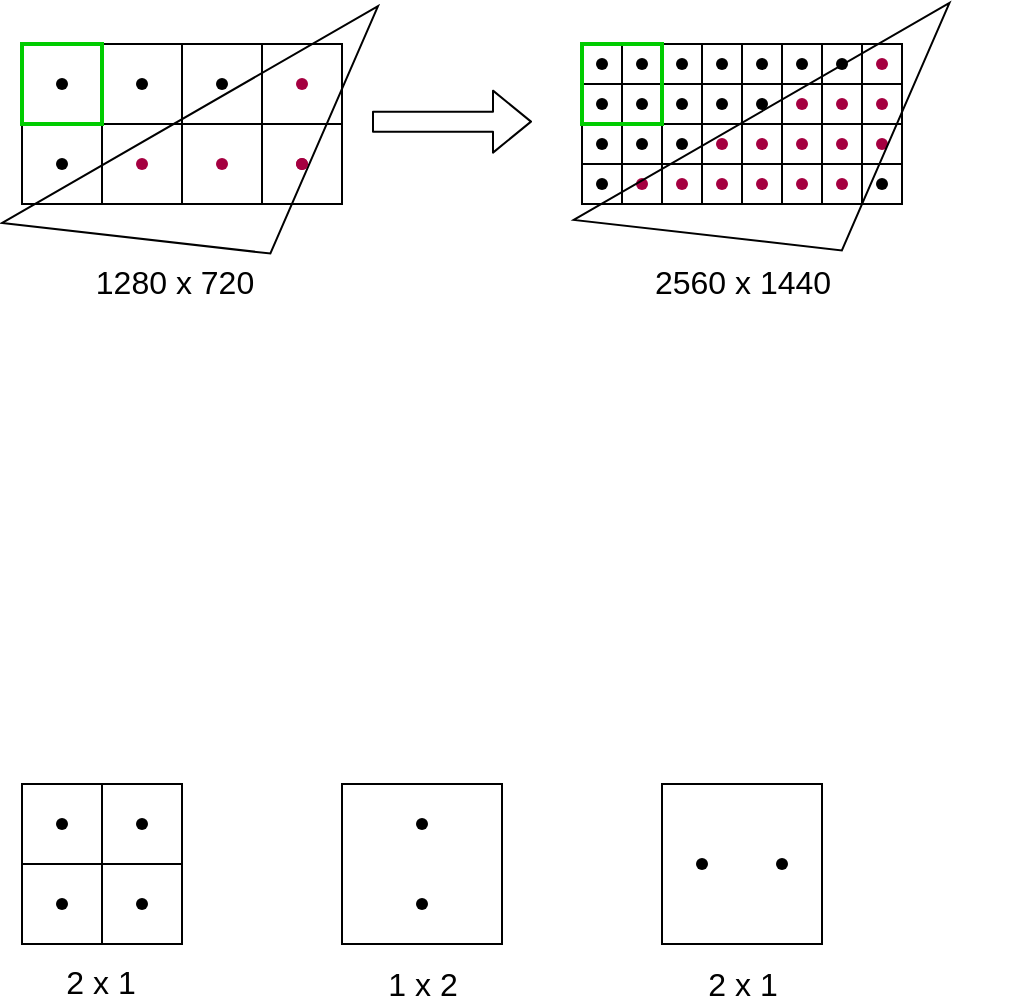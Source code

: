 <mxfile version="13.1.3" pages="4">
    <diagram id="RaTTPVC0k8meCuHwdyOm" name="SSAA">
        <mxGraphModel dx="1120" dy="792" grid="0" gridSize="10" guides="1" tooltips="1" connect="1" arrows="1" fold="1" page="1" pageScale="1" pageWidth="827" pageHeight="1169" background="none" math="0" shadow="0">
            <root>
                <mxCell id="0"/>
                <mxCell id="1" parent="0"/>
                <mxCell id="520" value="" style="rounded=0;whiteSpace=wrap;html=1;fontSize=16;fillColor=default;" parent="1" vertex="1">
                    <mxGeometry x="40" y="40" width="160" height="80" as="geometry"/>
                </mxCell>
                <mxCell id="487" value="" style="whiteSpace=wrap;html=1;aspect=fixed;fillColor=default;" parent="1" vertex="1">
                    <mxGeometry x="40" y="410" width="40" height="40" as="geometry"/>
                </mxCell>
                <mxCell id="488" value="" style="whiteSpace=wrap;html=1;aspect=fixed;fillColor=default;" parent="1" vertex="1">
                    <mxGeometry x="80" y="410" width="40" height="40" as="geometry"/>
                </mxCell>
                <mxCell id="489" value="" style="whiteSpace=wrap;html=1;aspect=fixed;fillColor=default;" parent="1" vertex="1">
                    <mxGeometry x="40" y="450" width="40" height="40" as="geometry"/>
                </mxCell>
                <mxCell id="490" value="" style="whiteSpace=wrap;html=1;aspect=fixed;fillColor=default;" parent="1" vertex="1">
                    <mxGeometry x="80" y="450" width="40" height="40" as="geometry"/>
                </mxCell>
                <mxCell id="493" value="" style="shape=waypoint;sketch=0;size=6;pointerEvents=1;points=[];fillColor=none;resizable=0;rotatable=0;perimeter=centerPerimeter;snapToPoint=1;fontSize=16;" parent="1" vertex="1">
                    <mxGeometry x="40" y="410" width="40" height="40" as="geometry"/>
                </mxCell>
                <mxCell id="494" value="" style="shape=waypoint;sketch=0;size=6;pointerEvents=1;points=[];fillColor=none;resizable=0;rotatable=0;perimeter=centerPerimeter;snapToPoint=1;fontSize=16;" parent="1" vertex="1">
                    <mxGeometry x="80" y="410" width="40" height="40" as="geometry"/>
                </mxCell>
                <mxCell id="495" value="" style="shape=waypoint;sketch=0;size=6;pointerEvents=1;points=[];fillColor=none;resizable=0;rotatable=0;perimeter=centerPerimeter;snapToPoint=1;fontSize=16;" parent="1" vertex="1">
                    <mxGeometry x="40" y="450" width="40" height="40" as="geometry"/>
                </mxCell>
                <mxCell id="496" value="" style="shape=waypoint;sketch=0;size=6;pointerEvents=1;points=[];fillColor=none;resizable=0;rotatable=0;perimeter=centerPerimeter;snapToPoint=1;fontSize=16;" parent="1" vertex="1">
                    <mxGeometry x="80" y="450" width="40" height="40" as="geometry"/>
                </mxCell>
                <mxCell id="503" value="" style="whiteSpace=wrap;html=1;aspect=fixed;fillColor=default;" parent="1" vertex="1">
                    <mxGeometry x="200" y="410" width="80" height="80" as="geometry"/>
                </mxCell>
                <mxCell id="504" value="" style="shape=waypoint;sketch=0;size=6;pointerEvents=1;points=[];fillColor=none;resizable=0;rotatable=0;perimeter=centerPerimeter;snapToPoint=1;fontSize=16;" parent="1" vertex="1">
                    <mxGeometry x="220" y="410" width="40" height="40" as="geometry"/>
                </mxCell>
                <mxCell id="505" value="" style="shape=waypoint;sketch=0;size=6;pointerEvents=1;points=[];fillColor=none;resizable=0;rotatable=0;perimeter=centerPerimeter;snapToPoint=1;fontSize=16;" parent="1" vertex="1">
                    <mxGeometry x="220" y="450" width="40" height="40" as="geometry"/>
                </mxCell>
                <mxCell id="510" value="" style="whiteSpace=wrap;html=1;aspect=fixed;fillColor=default;" parent="1" vertex="1">
                    <mxGeometry x="360" y="410" width="80" height="80" as="geometry"/>
                </mxCell>
                <mxCell id="511" value="" style="shape=waypoint;sketch=0;size=6;pointerEvents=1;points=[];fillColor=none;resizable=0;rotatable=0;perimeter=centerPerimeter;snapToPoint=1;fontSize=16;" parent="1" vertex="1">
                    <mxGeometry x="360" y="430" width="40" height="40" as="geometry"/>
                </mxCell>
                <mxCell id="512" value="" style="shape=waypoint;sketch=0;size=6;pointerEvents=1;points=[];fillColor=none;resizable=0;rotatable=0;perimeter=centerPerimeter;snapToPoint=1;fontSize=16;" parent="1" vertex="1">
                    <mxGeometry x="400" y="430" width="40" height="40" as="geometry"/>
                </mxCell>
                <mxCell id="514" value="1 x 2" style="text;html=1;resizable=0;autosize=1;align=center;verticalAlign=middle;points=[];fillColor=none;strokeColor=none;rounded=0;fontSize=16;" parent="1" vertex="1">
                    <mxGeometry x="215" y="500" width="50" height="20" as="geometry"/>
                </mxCell>
                <mxCell id="517" value="2 x 1" style="text;html=1;resizable=0;autosize=1;align=center;verticalAlign=middle;points=[];fillColor=none;strokeColor=none;rounded=0;fontSize=16;" parent="1" vertex="1">
                    <mxGeometry x="375" y="500" width="50" height="20" as="geometry"/>
                </mxCell>
                <mxCell id="518" value="2 x 1" style="text;html=1;resizable=0;autosize=1;align=center;verticalAlign=middle;points=[];fillColor=none;strokeColor=none;rounded=0;fontSize=16;" parent="1" vertex="1">
                    <mxGeometry x="54" y="499" width="50" height="20" as="geometry"/>
                </mxCell>
                <mxCell id="568" value="" style="whiteSpace=wrap;html=1;aspect=fixed;fontSize=16;fillColor=default;" parent="1" vertex="1">
                    <mxGeometry x="40" y="40" width="40" height="40" as="geometry"/>
                </mxCell>
                <mxCell id="569" value="" style="whiteSpace=wrap;html=1;aspect=fixed;fontSize=16;fillColor=default;" parent="1" vertex="1">
                    <mxGeometry x="40" y="80" width="40" height="40" as="geometry"/>
                </mxCell>
                <mxCell id="574" value="" style="whiteSpace=wrap;html=1;aspect=fixed;fontSize=16;fillColor=default;" parent="1" vertex="1">
                    <mxGeometry x="80" y="40" width="40" height="40" as="geometry"/>
                </mxCell>
                <mxCell id="575" value="" style="whiteSpace=wrap;html=1;aspect=fixed;fontSize=16;fillColor=default;" parent="1" vertex="1">
                    <mxGeometry x="80" y="80" width="40" height="40" as="geometry"/>
                </mxCell>
                <mxCell id="578" value="" style="whiteSpace=wrap;html=1;aspect=fixed;fontSize=16;fillColor=default;" parent="1" vertex="1">
                    <mxGeometry x="120" y="40" width="40" height="40" as="geometry"/>
                </mxCell>
                <mxCell id="579" value="" style="whiteSpace=wrap;html=1;aspect=fixed;fontSize=16;fillColor=default;" parent="1" vertex="1">
                    <mxGeometry x="120" y="80" width="40" height="40" as="geometry"/>
                </mxCell>
                <mxCell id="582" value="" style="whiteSpace=wrap;html=1;aspect=fixed;fontSize=16;fillColor=default;" parent="1" vertex="1">
                    <mxGeometry x="160" y="40" width="40" height="40" as="geometry"/>
                </mxCell>
                <mxCell id="583" value="" style="whiteSpace=wrap;html=1;aspect=fixed;fontSize=16;fillColor=default;" parent="1" vertex="1">
                    <mxGeometry x="160" y="80" width="40" height="40" as="geometry"/>
                </mxCell>
                <mxCell id="586" value="" style="whiteSpace=wrap;html=1;aspect=fixed;fontSize=16;fillColor=default;" parent="1" vertex="1">
                    <mxGeometry x="120" y="40" width="40" height="40" as="geometry"/>
                </mxCell>
                <mxCell id="587" value="" style="whiteSpace=wrap;html=1;aspect=fixed;fontSize=16;fillColor=default;" parent="1" vertex="1">
                    <mxGeometry x="120" y="80" width="40" height="40" as="geometry"/>
                </mxCell>
                <mxCell id="590" value="" style="whiteSpace=wrap;html=1;aspect=fixed;fontSize=16;fillColor=default;" parent="1" vertex="1">
                    <mxGeometry x="160" y="40" width="40" height="40" as="geometry"/>
                </mxCell>
                <mxCell id="591" value="" style="whiteSpace=wrap;html=1;aspect=fixed;fontSize=16;fillColor=default;" parent="1" vertex="1">
                    <mxGeometry x="160" y="80" width="40" height="40" as="geometry"/>
                </mxCell>
                <mxCell id="594" value="" style="whiteSpace=wrap;html=1;aspect=fixed;fontSize=16;fillColor=default;" parent="1" vertex="1">
                    <mxGeometry x="120" y="40" width="40" height="40" as="geometry"/>
                </mxCell>
                <mxCell id="595" value="" style="whiteSpace=wrap;html=1;aspect=fixed;fontSize=16;fillColor=default;" parent="1" vertex="1">
                    <mxGeometry x="120" y="80" width="40" height="40" as="geometry"/>
                </mxCell>
                <mxCell id="598" value="" style="whiteSpace=wrap;html=1;aspect=fixed;fontSize=16;fillColor=default;" parent="1" vertex="1">
                    <mxGeometry x="160" y="40" width="40" height="40" as="geometry"/>
                </mxCell>
                <mxCell id="599" value="" style="whiteSpace=wrap;html=1;aspect=fixed;fontSize=16;fillColor=default;" parent="1" vertex="1">
                    <mxGeometry x="160" y="80" width="40" height="40" as="geometry"/>
                </mxCell>
                <mxCell id="602" value="" style="whiteSpace=wrap;html=1;aspect=fixed;fontSize=16;fillColor=default;" parent="1" vertex="1">
                    <mxGeometry x="80" y="40" width="40" height="40" as="geometry"/>
                </mxCell>
                <mxCell id="603" value="" style="whiteSpace=wrap;html=1;aspect=fixed;fontSize=16;fillColor=default;" parent="1" vertex="1">
                    <mxGeometry x="80" y="80" width="40" height="40" as="geometry"/>
                </mxCell>
                <mxCell id="608" value="" style="whiteSpace=wrap;html=1;aspect=fixed;fontSize=16;fillColor=default;" parent="1" vertex="1">
                    <mxGeometry x="40" y="80" width="40" height="40" as="geometry"/>
                </mxCell>
                <mxCell id="637" value="" style="rounded=0;whiteSpace=wrap;html=1;fontSize=16;fillColor=default;" parent="1" vertex="1">
                    <mxGeometry x="320" y="40" width="160" height="80" as="geometry"/>
                </mxCell>
                <mxCell id="638" value="" style="whiteSpace=wrap;html=1;aspect=fixed;fontSize=16;fillColor=default;" parent="1" vertex="1">
                    <mxGeometry x="320" y="40" width="40" height="40" as="geometry"/>
                </mxCell>
                <mxCell id="639" value="" style="whiteSpace=wrap;html=1;aspect=fixed;fontSize=16;fillColor=default;" parent="1" vertex="1">
                    <mxGeometry x="320" y="80" width="40" height="40" as="geometry"/>
                </mxCell>
                <mxCell id="640" value="" style="whiteSpace=wrap;html=1;aspect=fixed;fontSize=16;fillColor=default;" parent="1" vertex="1">
                    <mxGeometry x="360" y="40" width="40" height="40" as="geometry"/>
                </mxCell>
                <mxCell id="641" value="" style="whiteSpace=wrap;html=1;aspect=fixed;fontSize=16;fillColor=default;" parent="1" vertex="1">
                    <mxGeometry x="360" y="80" width="40" height="40" as="geometry"/>
                </mxCell>
                <mxCell id="642" value="" style="whiteSpace=wrap;html=1;aspect=fixed;fontSize=16;fillColor=default;" parent="1" vertex="1">
                    <mxGeometry x="400" y="40" width="40" height="40" as="geometry"/>
                </mxCell>
                <mxCell id="643" value="" style="whiteSpace=wrap;html=1;aspect=fixed;fontSize=16;fillColor=default;" parent="1" vertex="1">
                    <mxGeometry x="400" y="80" width="40" height="40" as="geometry"/>
                </mxCell>
                <mxCell id="644" value="" style="whiteSpace=wrap;html=1;aspect=fixed;fontSize=16;fillColor=default;" parent="1" vertex="1">
                    <mxGeometry x="440" y="40" width="40" height="40" as="geometry"/>
                </mxCell>
                <mxCell id="645" value="" style="whiteSpace=wrap;html=1;aspect=fixed;fontSize=16;fillColor=default;" parent="1" vertex="1">
                    <mxGeometry x="440" y="80" width="40" height="40" as="geometry"/>
                </mxCell>
                <mxCell id="646" value="" style="whiteSpace=wrap;html=1;aspect=fixed;fontSize=16;fillColor=default;" parent="1" vertex="1">
                    <mxGeometry x="400" y="40" width="40" height="40" as="geometry"/>
                </mxCell>
                <mxCell id="647" value="" style="whiteSpace=wrap;html=1;aspect=fixed;fontSize=16;fillColor=default;" parent="1" vertex="1">
                    <mxGeometry x="400" y="80" width="40" height="40" as="geometry"/>
                </mxCell>
                <mxCell id="648" value="" style="whiteSpace=wrap;html=1;aspect=fixed;fontSize=16;fillColor=default;" parent="1" vertex="1">
                    <mxGeometry x="440" y="40" width="40" height="40" as="geometry"/>
                </mxCell>
                <mxCell id="649" value="" style="whiteSpace=wrap;html=1;aspect=fixed;fontSize=16;fillColor=default;" parent="1" vertex="1">
                    <mxGeometry x="440" y="80" width="40" height="40" as="geometry"/>
                </mxCell>
                <mxCell id="650" value="" style="whiteSpace=wrap;html=1;aspect=fixed;fontSize=16;fillColor=default;" parent="1" vertex="1">
                    <mxGeometry x="400" y="40" width="40" height="40" as="geometry"/>
                </mxCell>
                <mxCell id="651" value="" style="whiteSpace=wrap;html=1;aspect=fixed;fontSize=16;fillColor=default;" parent="1" vertex="1">
                    <mxGeometry x="400" y="80" width="40" height="40" as="geometry"/>
                </mxCell>
                <mxCell id="652" value="" style="whiteSpace=wrap;html=1;aspect=fixed;fontSize=16;fillColor=default;" parent="1" vertex="1">
                    <mxGeometry x="440" y="40" width="40" height="40" as="geometry"/>
                </mxCell>
                <mxCell id="653" value="" style="whiteSpace=wrap;html=1;aspect=fixed;fontSize=16;fillColor=default;" parent="1" vertex="1">
                    <mxGeometry x="440" y="80" width="40" height="40" as="geometry"/>
                </mxCell>
                <mxCell id="654" value="" style="whiteSpace=wrap;html=1;aspect=fixed;fontSize=16;fillColor=default;" parent="1" vertex="1">
                    <mxGeometry x="360" y="40" width="40" height="40" as="geometry"/>
                </mxCell>
                <mxCell id="655" value="" style="whiteSpace=wrap;html=1;aspect=fixed;fontSize=16;fillColor=default;" parent="1" vertex="1">
                    <mxGeometry x="360" y="80" width="40" height="40" as="geometry"/>
                </mxCell>
                <mxCell id="656" value="" style="whiteSpace=wrap;html=1;aspect=fixed;fontSize=16;fillColor=default;" parent="1" vertex="1">
                    <mxGeometry x="320" y="80" width="40" height="40" as="geometry"/>
                </mxCell>
                <mxCell id="657" value="" style="shape=waypoint;sketch=0;size=6;pointerEvents=1;points=[];fillColor=none;resizable=0;rotatable=0;perimeter=centerPerimeter;snapToPoint=1;fontSize=16;" parent="1" vertex="1">
                    <mxGeometry x="40" y="40" width="40" height="40" as="geometry"/>
                </mxCell>
                <mxCell id="666" value="" style="whiteSpace=wrap;html=1;aspect=fixed;fontSize=16;fillColor=default;" parent="1" vertex="1">
                    <mxGeometry x="320" y="40" width="20" height="20" as="geometry"/>
                </mxCell>
                <mxCell id="668" value="" style="whiteSpace=wrap;html=1;aspect=fixed;fontSize=16;fillColor=default;" parent="1" vertex="1">
                    <mxGeometry x="340" y="40" width="20" height="20" as="geometry"/>
                </mxCell>
                <mxCell id="669" value="" style="whiteSpace=wrap;html=1;aspect=fixed;fontSize=16;fillColor=default;" parent="1" vertex="1">
                    <mxGeometry x="340" y="60" width="20" height="20" as="geometry"/>
                </mxCell>
                <mxCell id="670" value="" style="shape=waypoint;sketch=0;size=6;pointerEvents=1;points=[];fillColor=none;resizable=0;rotatable=0;perimeter=centerPerimeter;snapToPoint=1;fontSize=16;" parent="1" vertex="1">
                    <mxGeometry x="310" y="30" width="40" height="40" as="geometry"/>
                </mxCell>
                <mxCell id="671" value="" style="shape=waypoint;sketch=0;size=6;pointerEvents=1;points=[];fillColor=none;resizable=0;rotatable=0;perimeter=centerPerimeter;snapToPoint=1;fontSize=16;" parent="1" vertex="1">
                    <mxGeometry x="330" y="30" width="40" height="40" as="geometry"/>
                </mxCell>
                <mxCell id="672" value="" style="shape=waypoint;sketch=0;size=6;pointerEvents=1;points=[];fillColor=none;resizable=0;rotatable=0;perimeter=centerPerimeter;snapToPoint=1;fontSize=16;" parent="1" vertex="1">
                    <mxGeometry x="310" y="50" width="40" height="40" as="geometry"/>
                </mxCell>
                <mxCell id="673" value="" style="shape=waypoint;sketch=0;size=6;pointerEvents=1;points=[];fillColor=none;resizable=0;rotatable=0;perimeter=centerPerimeter;snapToPoint=1;fontSize=16;" parent="1" vertex="1">
                    <mxGeometry x="330" y="50" width="40" height="40" as="geometry"/>
                </mxCell>
                <mxCell id="674" value="" style="shape=flexArrow;endArrow=classic;html=1;fontSize=16;" parent="1" edge="1">
                    <mxGeometry width="50" height="50" relative="1" as="geometry">
                        <mxPoint x="215" y="78.82" as="sourcePoint"/>
                        <mxPoint x="295" y="78.82" as="targetPoint"/>
                    </mxGeometry>
                </mxCell>
                <mxCell id="675" value="1280 x 720" style="text;html=1;resizable=0;autosize=1;align=center;verticalAlign=middle;points=[];fillColor=none;strokeColor=none;rounded=0;fontSize=16;" parent="1" vertex="1">
                    <mxGeometry x="71" y="147" width="89" height="23" as="geometry"/>
                </mxCell>
                <mxCell id="676" value="2560 x 1440" style="text;html=1;resizable=0;autosize=1;align=center;verticalAlign=middle;points=[];fillColor=none;strokeColor=none;rounded=0;fontSize=16;" parent="1" vertex="1">
                    <mxGeometry x="351" y="147" width="98" height="23" as="geometry"/>
                </mxCell>
                <mxCell id="677" value="" style="whiteSpace=wrap;html=1;aspect=fixed;fontSize=16;fillColor=default;" parent="1" vertex="1">
                    <mxGeometry x="360" y="40" width="20" height="20" as="geometry"/>
                </mxCell>
                <mxCell id="678" value="" style="whiteSpace=wrap;html=1;aspect=fixed;fontSize=16;fillColor=default;" parent="1" vertex="1">
                    <mxGeometry x="380" y="60" width="20" height="20" as="geometry"/>
                </mxCell>
                <mxCell id="679" value="" style="whiteSpace=wrap;html=1;aspect=fixed;fontSize=16;fillColor=default;" parent="1" vertex="1">
                    <mxGeometry x="400" y="40" width="20" height="20" as="geometry"/>
                </mxCell>
                <mxCell id="680" value="" style="whiteSpace=wrap;html=1;aspect=fixed;fontSize=16;fillColor=default;" parent="1" vertex="1">
                    <mxGeometry x="420" y="60" width="20" height="20" as="geometry"/>
                </mxCell>
                <mxCell id="681" value="" style="whiteSpace=wrap;html=1;aspect=fixed;fontSize=16;fillColor=default;" parent="1" vertex="1">
                    <mxGeometry x="440" y="40" width="20" height="20" as="geometry"/>
                </mxCell>
                <mxCell id="682" value="" style="whiteSpace=wrap;html=1;aspect=fixed;fontSize=16;fillColor=default;" parent="1" vertex="1">
                    <mxGeometry x="460" y="60" width="20" height="20" as="geometry"/>
                </mxCell>
                <mxCell id="683" value="" style="whiteSpace=wrap;html=1;aspect=fixed;fontSize=16;fillColor=default;" parent="1" vertex="1">
                    <mxGeometry x="320" y="80" width="20" height="20" as="geometry"/>
                </mxCell>
                <mxCell id="684" value="" style="whiteSpace=wrap;html=1;aspect=fixed;fontSize=16;fillColor=default;" parent="1" vertex="1">
                    <mxGeometry x="340" y="100" width="20" height="20" as="geometry"/>
                </mxCell>
                <mxCell id="685" value="" style="whiteSpace=wrap;html=1;aspect=fixed;fontSize=16;fillColor=default;" parent="1" vertex="1">
                    <mxGeometry x="360" y="80" width="20" height="20" as="geometry"/>
                </mxCell>
                <mxCell id="686" value="" style="whiteSpace=wrap;html=1;aspect=fixed;fontSize=16;fillColor=default;" parent="1" vertex="1">
                    <mxGeometry x="380" y="100" width="20" height="20" as="geometry"/>
                </mxCell>
                <mxCell id="687" value="" style="whiteSpace=wrap;html=1;aspect=fixed;fontSize=16;fillColor=default;" parent="1" vertex="1">
                    <mxGeometry x="400" y="80" width="20" height="20" as="geometry"/>
                </mxCell>
                <mxCell id="688" value="" style="whiteSpace=wrap;html=1;aspect=fixed;fontSize=16;fillColor=default;" parent="1" vertex="1">
                    <mxGeometry x="420" y="100" width="20" height="20" as="geometry"/>
                </mxCell>
                <mxCell id="689" value="" style="whiteSpace=wrap;html=1;aspect=fixed;fontSize=16;fillColor=default;" parent="1" vertex="1">
                    <mxGeometry x="440" y="80" width="20" height="20" as="geometry"/>
                </mxCell>
                <mxCell id="690" value="" style="whiteSpace=wrap;html=1;aspect=fixed;fontSize=16;fillColor=default;" parent="1" vertex="1">
                    <mxGeometry x="460" y="100" width="20" height="20" as="geometry"/>
                </mxCell>
                <mxCell id="691" value="" style="shape=waypoint;sketch=0;size=6;pointerEvents=1;points=[];fillColor=none;resizable=0;rotatable=0;perimeter=centerPerimeter;snapToPoint=1;fontSize=16;" parent="1" vertex="1">
                    <mxGeometry x="80" y="40" width="40" height="40" as="geometry"/>
                </mxCell>
                <mxCell id="692" value="" style="shape=waypoint;sketch=0;size=6;pointerEvents=1;points=[];fillColor=none;resizable=0;rotatable=0;perimeter=centerPerimeter;snapToPoint=1;fontSize=16;" parent="1" vertex="1">
                    <mxGeometry x="120" y="40" width="40" height="40" as="geometry"/>
                </mxCell>
                <mxCell id="693" value="" style="shape=waypoint;sketch=0;size=6;pointerEvents=1;points=[];fillColor=#d80073;resizable=0;rotatable=0;perimeter=centerPerimeter;snapToPoint=1;fontSize=16;fontColor=#ffffff;strokeColor=#A50040;" parent="1" vertex="1">
                    <mxGeometry x="160" y="40" width="40" height="40" as="geometry"/>
                </mxCell>
                <mxCell id="694" value="" style="shape=waypoint;sketch=0;size=6;pointerEvents=1;points=[];fillColor=#d80073;resizable=0;rotatable=0;perimeter=centerPerimeter;snapToPoint=1;fontSize=16;fontColor=#ffffff;strokeColor=#A50040;" parent="1" vertex="1">
                    <mxGeometry x="80" y="80" width="40" height="40" as="geometry"/>
                </mxCell>
                <mxCell id="695" value="" style="shape=waypoint;sketch=0;size=6;pointerEvents=1;points=[];fillColor=none;resizable=0;rotatable=0;perimeter=centerPerimeter;snapToPoint=1;fontSize=16;" parent="1" vertex="1">
                    <mxGeometry x="40" y="80" width="40" height="40" as="geometry"/>
                </mxCell>
                <mxCell id="696" value="" style="shape=waypoint;sketch=0;size=6;pointerEvents=1;points=[];fillColor=#d80073;resizable=0;rotatable=0;perimeter=centerPerimeter;snapToPoint=1;fontSize=16;fontColor=#ffffff;strokeColor=#A50040;" parent="1" vertex="1">
                    <mxGeometry x="120" y="80" width="40" height="40" as="geometry"/>
                </mxCell>
                <mxCell id="697" value="" style="shape=waypoint;sketch=0;size=6;pointerEvents=1;points=[];fillColor=#d80073;resizable=0;rotatable=0;perimeter=centerPerimeter;snapToPoint=1;fontSize=16;fontColor=#ffffff;strokeColor=#A50040;" parent="1" vertex="1">
                    <mxGeometry x="160" y="80" width="40" height="40" as="geometry"/>
                </mxCell>
                <mxCell id="699" value="" style="triangle;whiteSpace=wrap;html=1;fontSize=16;fillColor=none;rotation=60;" parent="1" vertex="1">
                    <mxGeometry x="104" y="1.54" width="80.26" height="216.93" as="geometry"/>
                </mxCell>
                <mxCell id="700" value="" style="shape=waypoint;sketch=0;size=6;pointerEvents=1;points=[];fillColor=none;resizable=0;rotatable=0;perimeter=centerPerimeter;snapToPoint=1;fontSize=16;" parent="1" vertex="1">
                    <mxGeometry x="350" y="30" width="40" height="40" as="geometry"/>
                </mxCell>
                <mxCell id="701" value="" style="shape=waypoint;sketch=0;size=6;pointerEvents=1;points=[];fillColor=none;resizable=0;rotatable=0;perimeter=centerPerimeter;snapToPoint=1;fontSize=16;" parent="1" vertex="1">
                    <mxGeometry x="370" y="30" width="40" height="40" as="geometry"/>
                </mxCell>
                <mxCell id="702" value="" style="shape=waypoint;sketch=0;size=6;pointerEvents=1;points=[];fillColor=none;resizable=0;rotatable=0;perimeter=centerPerimeter;snapToPoint=1;fontSize=16;" parent="1" vertex="1">
                    <mxGeometry x="350" y="50" width="40" height="40" as="geometry"/>
                </mxCell>
                <mxCell id="703" value="" style="shape=waypoint;sketch=0;size=6;pointerEvents=1;points=[];fillColor=none;resizable=0;rotatable=0;perimeter=centerPerimeter;snapToPoint=1;fontSize=16;" parent="1" vertex="1">
                    <mxGeometry x="370" y="50" width="40" height="40" as="geometry"/>
                </mxCell>
                <mxCell id="704" value="" style="shape=waypoint;sketch=0;size=6;pointerEvents=1;points=[];fillColor=none;resizable=0;rotatable=0;perimeter=centerPerimeter;snapToPoint=1;fontSize=16;" parent="1" vertex="1">
                    <mxGeometry x="390" y="30" width="40" height="40" as="geometry"/>
                </mxCell>
                <mxCell id="705" value="" style="shape=waypoint;sketch=0;size=6;pointerEvents=1;points=[];fillColor=none;resizable=0;rotatable=0;perimeter=centerPerimeter;snapToPoint=1;fontSize=16;" parent="1" vertex="1">
                    <mxGeometry x="410" y="30" width="40" height="40" as="geometry"/>
                </mxCell>
                <mxCell id="706" value="" style="shape=waypoint;sketch=0;size=6;pointerEvents=1;points=[];fillColor=none;resizable=0;rotatable=0;perimeter=centerPerimeter;snapToPoint=1;fontSize=16;" parent="1" vertex="1">
                    <mxGeometry x="390" y="50" width="40" height="40" as="geometry"/>
                </mxCell>
                <mxCell id="707" value="" style="shape=waypoint;sketch=0;size=6;pointerEvents=1;points=[];fillColor=#d80073;resizable=0;rotatable=0;perimeter=centerPerimeter;snapToPoint=1;fontSize=16;fontColor=#ffffff;strokeColor=#A50040;" parent="1" vertex="1">
                    <mxGeometry x="410" y="50" width="40" height="40" as="geometry"/>
                </mxCell>
                <mxCell id="708" value="" style="shape=waypoint;sketch=0;size=6;pointerEvents=1;points=[];fillColor=none;resizable=0;rotatable=0;perimeter=centerPerimeter;snapToPoint=1;fontSize=16;" parent="1" vertex="1">
                    <mxGeometry x="430" y="30" width="40" height="40" as="geometry"/>
                </mxCell>
                <mxCell id="709" value="" style="shape=waypoint;sketch=0;size=6;pointerEvents=1;points=[];fillColor=#d80073;resizable=0;rotatable=0;perimeter=centerPerimeter;snapToPoint=1;fontSize=16;fontColor=#ffffff;strokeColor=#A50040;" parent="1" vertex="1">
                    <mxGeometry x="450" y="30" width="40" height="40" as="geometry"/>
                </mxCell>
                <mxCell id="710" value="" style="shape=waypoint;sketch=0;size=6;pointerEvents=1;points=[];fillColor=#d80073;resizable=0;rotatable=0;perimeter=centerPerimeter;snapToPoint=1;fontSize=16;fontColor=#ffffff;strokeColor=#A50040;" parent="1" vertex="1">
                    <mxGeometry x="430" y="50" width="40" height="40" as="geometry"/>
                </mxCell>
                <mxCell id="711" value="" style="shape=waypoint;sketch=0;size=6;pointerEvents=1;points=[];fillColor=#d80073;resizable=0;rotatable=0;perimeter=centerPerimeter;snapToPoint=1;fontSize=16;fontColor=#ffffff;strokeColor=#A50040;" parent="1" vertex="1">
                    <mxGeometry x="450" y="50" width="40" height="40" as="geometry"/>
                </mxCell>
                <mxCell id="712" value="" style="shape=waypoint;sketch=0;size=6;pointerEvents=1;points=[];fillColor=none;resizable=0;rotatable=0;perimeter=centerPerimeter;snapToPoint=1;fontSize=16;" parent="1" vertex="1">
                    <mxGeometry x="310" y="70" width="40" height="40" as="geometry"/>
                </mxCell>
                <mxCell id="713" value="" style="shape=waypoint;sketch=0;size=6;pointerEvents=1;points=[];fillColor=none;resizable=0;rotatable=0;perimeter=centerPerimeter;snapToPoint=1;fontSize=16;" parent="1" vertex="1">
                    <mxGeometry x="330" y="70" width="40" height="40" as="geometry"/>
                </mxCell>
                <mxCell id="714" value="" style="shape=waypoint;sketch=0;size=6;pointerEvents=1;points=[];fillColor=none;resizable=0;rotatable=0;perimeter=centerPerimeter;snapToPoint=1;fontSize=16;" parent="1" vertex="1">
                    <mxGeometry x="310" y="90" width="40" height="40" as="geometry"/>
                </mxCell>
                <mxCell id="715" value="" style="shape=waypoint;sketch=0;size=6;pointerEvents=1;points=[];fillColor=#d80073;resizable=0;rotatable=0;perimeter=centerPerimeter;snapToPoint=1;fontSize=16;fontColor=#ffffff;strokeColor=#A50040;" parent="1" vertex="1">
                    <mxGeometry x="330" y="90" width="40" height="40" as="geometry"/>
                </mxCell>
                <mxCell id="716" value="" style="shape=waypoint;sketch=0;size=6;pointerEvents=1;points=[];fillColor=none;resizable=0;rotatable=0;perimeter=centerPerimeter;snapToPoint=1;fontSize=16;" parent="1" vertex="1">
                    <mxGeometry x="350" y="70" width="40" height="40" as="geometry"/>
                </mxCell>
                <mxCell id="717" value="" style="shape=waypoint;sketch=0;size=6;pointerEvents=1;points=[];fillColor=#d80073;resizable=0;rotatable=0;perimeter=centerPerimeter;snapToPoint=1;fontSize=16;fontColor=#ffffff;strokeColor=#A50040;" parent="1" vertex="1">
                    <mxGeometry x="370" y="70" width="40" height="40" as="geometry"/>
                </mxCell>
                <mxCell id="718" value="" style="shape=waypoint;sketch=0;size=6;pointerEvents=1;points=[];fillColor=#d80073;resizable=0;rotatable=0;perimeter=centerPerimeter;snapToPoint=1;fontSize=16;fontColor=#ffffff;strokeColor=#A50040;" parent="1" vertex="1">
                    <mxGeometry x="350" y="90" width="40" height="40" as="geometry"/>
                </mxCell>
                <mxCell id="719" value="" style="shape=waypoint;sketch=0;size=6;pointerEvents=1;points=[];fillColor=#d80073;resizable=0;rotatable=0;perimeter=centerPerimeter;snapToPoint=1;fontSize=16;fontColor=#ffffff;strokeColor=#A50040;" parent="1" vertex="1">
                    <mxGeometry x="370" y="90" width="40" height="40" as="geometry"/>
                </mxCell>
                <mxCell id="720" value="" style="shape=waypoint;sketch=0;size=6;pointerEvents=1;points=[];fillColor=#d80073;resizable=0;rotatable=0;perimeter=centerPerimeter;snapToPoint=1;fontSize=16;fontColor=#ffffff;strokeColor=#A50040;" parent="1" vertex="1">
                    <mxGeometry x="390" y="70" width="40" height="40" as="geometry"/>
                </mxCell>
                <mxCell id="721" value="" style="shape=waypoint;sketch=0;size=6;pointerEvents=1;points=[];fillColor=#d80073;resizable=0;rotatable=0;perimeter=centerPerimeter;snapToPoint=1;fontSize=16;fontColor=#ffffff;strokeColor=#A50040;" parent="1" vertex="1">
                    <mxGeometry x="410" y="70" width="40" height="40" as="geometry"/>
                </mxCell>
                <mxCell id="722" value="" style="shape=waypoint;sketch=0;size=6;pointerEvents=1;points=[];fillColor=#d80073;resizable=0;rotatable=0;perimeter=centerPerimeter;snapToPoint=1;fontSize=16;fontColor=#ffffff;strokeColor=#A50040;" parent="1" vertex="1">
                    <mxGeometry x="390" y="90" width="40" height="40" as="geometry"/>
                </mxCell>
                <mxCell id="723" value="" style="shape=waypoint;sketch=0;size=6;pointerEvents=1;points=[];fillColor=#d80073;resizable=0;rotatable=0;perimeter=centerPerimeter;snapToPoint=1;fontSize=16;fontColor=#ffffff;strokeColor=#A50040;" parent="1" vertex="1">
                    <mxGeometry x="410" y="90" width="40" height="40" as="geometry"/>
                </mxCell>
                <mxCell id="724" value="" style="shape=waypoint;sketch=0;size=6;pointerEvents=1;points=[];fillColor=#d80073;resizable=0;rotatable=0;perimeter=centerPerimeter;snapToPoint=1;fontSize=16;fontColor=#ffffff;strokeColor=#A50040;" parent="1" vertex="1">
                    <mxGeometry x="430" y="70" width="40" height="40" as="geometry"/>
                </mxCell>
                <mxCell id="725" value="" style="shape=waypoint;sketch=0;size=6;pointerEvents=1;points=[];fillColor=#d80073;resizable=0;rotatable=0;perimeter=centerPerimeter;snapToPoint=1;fontSize=16;fontColor=#ffffff;strokeColor=#A50040;" parent="1" vertex="1">
                    <mxGeometry x="450" y="70" width="40" height="40" as="geometry"/>
                </mxCell>
                <mxCell id="726" value="" style="shape=waypoint;sketch=0;size=6;pointerEvents=1;points=[];fillColor=#d80073;resizable=0;rotatable=0;perimeter=centerPerimeter;snapToPoint=1;fontSize=16;fontColor=#ffffff;strokeColor=#A50040;" parent="1" vertex="1">
                    <mxGeometry x="430" y="90" width="40" height="40" as="geometry"/>
                </mxCell>
                <mxCell id="727" value="" style="shape=waypoint;sketch=0;size=6;pointerEvents=1;points=[];fillColor=none;resizable=0;rotatable=0;perimeter=centerPerimeter;snapToPoint=1;fontSize=16;" parent="1" vertex="1">
                    <mxGeometry x="450" y="90" width="40" height="40" as="geometry"/>
                </mxCell>
                <mxCell id="728" value="" style="triangle;whiteSpace=wrap;html=1;fontSize=16;fillColor=none;rotation=60;" parent="1" vertex="1">
                    <mxGeometry x="389.74" y="-7.994e-15" width="80.26" height="216.93" as="geometry"/>
                </mxCell>
                <mxCell id="730" value="" style="shape=waypoint;sketch=0;size=6;pointerEvents=1;points=[];fillColor=#d80073;resizable=0;rotatable=0;perimeter=centerPerimeter;snapToPoint=1;fontSize=16;fontColor=#ffffff;strokeColor=#A50040;" parent="1" vertex="1">
                    <mxGeometry x="160" y="80" width="40" height="40" as="geometry"/>
                </mxCell>
                <mxCell id="731" value="" style="whiteSpace=wrap;html=1;aspect=fixed;fontSize=16;fillColor=none;fontColor=#ffffff;strokeColor=#00CC00;strokeWidth=2;" parent="1" vertex="1">
                    <mxGeometry x="40" y="40" width="40" height="40" as="geometry"/>
                </mxCell>
                <mxCell id="732" value="" style="whiteSpace=wrap;html=1;aspect=fixed;fontSize=16;fillColor=none;fontColor=#ffffff;strokeColor=#00CC00;strokeWidth=2;" parent="1" vertex="1">
                    <mxGeometry x="320" y="40" width="40" height="40" as="geometry"/>
                </mxCell>
            </root>
        </mxGraphModel>
    </diagram>
    <diagram id="yhqX28wcXQGSw4GNWNs5" name="MSAA">
        <mxGraphModel dx="1120" dy="792" grid="0" gridSize="10" guides="1" tooltips="1" connect="1" arrows="1" fold="1" page="1" pageScale="1" pageWidth="827" pageHeight="1169" math="0" shadow="0">
            <root>
                <mxCell id="9gsWbhP3-kX-3Itwo3pG-0"/>
                <mxCell id="9gsWbhP3-kX-3Itwo3pG-1" parent="9gsWbhP3-kX-3Itwo3pG-0"/>
                <mxCell id="MSarWwjT1xLRu8qvz5pR-4" value="" style="triangle;whiteSpace=wrap;html=1;fontSize=8;strokeColor=#006EAF;strokeWidth=1;fillColor=#1ba1e2;rotation=15;fontColor=#ffffff;" parent="9gsWbhP3-kX-3Itwo3pG-1" vertex="1">
                    <mxGeometry x="65" y="30.78" width="230" height="390" as="geometry"/>
                </mxCell>
                <mxCell id="tsxCnR62B3sm-_7H22cu-24" value="" style="whiteSpace=wrap;html=1;aspect=fixed;fontSize=8;strokeColor=#FFFFFF;strokeWidth=1;fillColor=none;fontColor=#ffffff;" parent="9gsWbhP3-kX-3Itwo3pG-1" vertex="1">
                    <mxGeometry x="80" y="40" width="240" height="240" as="geometry"/>
                </mxCell>
                <mxCell id="MSarWwjT1xLRu8qvz5pR-0" value="" style="shape=waypoint;sketch=0;size=6;pointerEvents=1;points=[];fillColor=none;resizable=0;rotatable=0;perimeter=centerPerimeter;snapToPoint=1;fontSize=16;" parent="9gsWbhP3-kX-3Itwo3pG-1" vertex="1">
                    <mxGeometry x="160" y="40" width="40" height="40" as="geometry"/>
                </mxCell>
                <mxCell id="MSarWwjT1xLRu8qvz5pR-1" value="" style="shape=waypoint;sketch=0;size=6;pointerEvents=1;points=[];fillColor=#e51400;resizable=0;rotatable=0;perimeter=centerPerimeter;snapToPoint=1;fontSize=16;fontColor=#ffffff;strokeColor=#B20000;" parent="9gsWbhP3-kX-3Itwo3pG-1" vertex="1">
                    <mxGeometry x="80" y="160" width="40" height="40" as="geometry"/>
                </mxCell>
                <mxCell id="MSarWwjT1xLRu8qvz5pR-2" value="" style="shape=waypoint;sketch=0;size=6;pointerEvents=1;points=[];fillColor=#e51400;resizable=0;rotatable=0;perimeter=centerPerimeter;snapToPoint=1;fontSize=16;fontColor=#ffffff;strokeColor=#B20000;" parent="9gsWbhP3-kX-3Itwo3pG-1" vertex="1">
                    <mxGeometry x="200" y="240" width="40" height="40" as="geometry"/>
                </mxCell>
                <mxCell id="MSarWwjT1xLRu8qvz5pR-3" value="" style="shape=waypoint;sketch=0;size=6;pointerEvents=1;points=[];fillColor=none;resizable=0;rotatable=0;perimeter=centerPerimeter;snapToPoint=1;fontSize=16;" parent="9gsWbhP3-kX-3Itwo3pG-1" vertex="1">
                    <mxGeometry x="280" y="120" width="40" height="40" as="geometry"/>
                </mxCell>
                <mxCell id="MSarWwjT1xLRu8qvz5pR-5" value="" style="shape=waypoint;sketch=0;size=6;pointerEvents=1;points=[];fillColor=#fa6800;resizable=0;rotatable=0;perimeter=centerPerimeter;snapToPoint=1;fontSize=16;strokeWidth=5;fontColor=#000000;strokeColor=#C73500;" parent="9gsWbhP3-kX-3Itwo3pG-1" vertex="1">
                    <mxGeometry x="180" y="140" width="40" height="40" as="geometry"/>
                </mxCell>
                <mxCell id="MSarWwjT1xLRu8qvz5pR-6" value="0" style="text;html=1;resizable=0;autosize=1;align=center;verticalAlign=middle;points=[];fillColor=none;strokeColor=none;rounded=0;fontSize=20;" parent="9gsWbhP3-kX-3Itwo3pG-1" vertex="1">
                    <mxGeometry x="185" y="45" width="30" height="30" as="geometry"/>
                </mxCell>
                <mxCell id="MSarWwjT1xLRu8qvz5pR-7" value="1" style="text;html=1;resizable=0;autosize=1;align=center;verticalAlign=middle;points=[];fillColor=none;strokeColor=none;rounded=0;fontSize=20;" parent="9gsWbhP3-kX-3Itwo3pG-1" vertex="1">
                    <mxGeometry x="90" y="180" width="30" height="30" as="geometry"/>
                </mxCell>
                <mxCell id="MSarWwjT1xLRu8qvz5pR-8" value="2" style="text;html=1;resizable=0;autosize=1;align=center;verticalAlign=middle;points=[];fillColor=none;strokeColor=none;rounded=0;fontSize=20;" parent="9gsWbhP3-kX-3Itwo3pG-1" vertex="1">
                    <mxGeometry x="230" y="245" width="30" height="30" as="geometry"/>
                </mxCell>
                <mxCell id="MSarWwjT1xLRu8qvz5pR-9" value="3" style="text;html=1;resizable=0;autosize=1;align=center;verticalAlign=middle;points=[];fillColor=none;strokeColor=none;rounded=0;fontSize=20;" parent="9gsWbhP3-kX-3Itwo3pG-1" vertex="1">
                    <mxGeometry x="280" y="150" width="30" height="30" as="geometry"/>
                </mxCell>
            </root>
        </mxGraphModel>
    </diagram>
    <diagram id="3tNWfjetFS8tgJcdby6y" name="TAA">
        <mxGraphModel dx="1120" dy="792" grid="0" gridSize="10" guides="1" tooltips="1" connect="1" arrows="1" fold="1" page="1" pageScale="1" pageWidth="827" pageHeight="1169" math="0" shadow="0">
            <root>
                <mxCell id="2D5ckeFYmNTD451PQpD6-0"/>
                <mxCell id="2D5ckeFYmNTD451PQpD6-1" parent="2D5ckeFYmNTD451PQpD6-0"/>
                <mxCell id="gWKXCMkZmuyIUOMbUAMd-20" value="" style="whiteSpace=wrap;html=1;aspect=fixed;fontSize=20;strokeColor=#FFFFFF;strokeWidth=1;fillColor=none;" parent="2D5ckeFYmNTD451PQpD6-1" vertex="1">
                    <mxGeometry x="540" y="213" width="40" height="40" as="geometry"/>
                </mxCell>
                <mxCell id="2D5ckeFYmNTD451PQpD6-39" value="" style="rounded=0;whiteSpace=wrap;html=1;fontSize=20;strokeColor=#FFFFFF;strokeWidth=1;fillColor=none;" parent="2D5ckeFYmNTD451PQpD6-1" vertex="1">
                    <mxGeometry x="40" y="120" width="280" height="200" as="geometry"/>
                </mxCell>
                <mxCell id="2D5ckeFYmNTD451PQpD6-40" value="" style="triangle;whiteSpace=wrap;html=1;fontSize=20;strokeColor=#FFFFFF;strokeWidth=1;fillColor=none;rotation=10;" parent="2D5ckeFYmNTD451PQpD6-1" vertex="1">
                    <mxGeometry x="66.68" y="157.96" width="230" height="140" as="geometry"/>
                </mxCell>
                <mxCell id="Eb_z9BTSzr8NrhhOlLgS-0" value="" style="shape=waypoint;sketch=0;size=6;pointerEvents=1;points=[];fillColor=#fa6800;resizable=0;rotatable=0;perimeter=centerPerimeter;snapToPoint=1;fontSize=16;strokeWidth=3;fontColor=#000000;strokeColor=#C73500;" parent="2D5ckeFYmNTD451PQpD6-1" vertex="1">
                    <mxGeometry x="120" y="200" width="40" height="40" as="geometry"/>
                </mxCell>
                <mxCell id="gWKXCMkZmuyIUOMbUAMd-0" value="&#10;&#10; &#10;&#10;" style="shape=waypoint;sketch=0;size=6;pointerEvents=1;points=[];fillColor=#e51400;resizable=0;rotatable=0;perimeter=centerPerimeter;snapToPoint=1;fontSize=16;fontColor=#ffffff;strokeColor=#B20000;" parent="2D5ckeFYmNTD451PQpD6-1" vertex="1">
                    <mxGeometry x="107" y="191" width="40" height="40" as="geometry"/>
                </mxCell>
                <mxCell id="gWKXCMkZmuyIUOMbUAMd-1" value="" style="whiteSpace=wrap;html=1;aspect=fixed;fontSize=20;strokeColor=#FFFFFF;strokeWidth=1;fillColor=none;" parent="2D5ckeFYmNTD451PQpD6-1" vertex="1">
                    <mxGeometry x="120" y="200" width="40" height="40" as="geometry"/>
                </mxCell>
                <mxCell id="gWKXCMkZmuyIUOMbUAMd-2" value="&#10;&#10; &#10;&#10;" style="shape=waypoint;sketch=0;size=6;pointerEvents=1;points=[];fillColor=#e51400;resizable=0;rotatable=0;perimeter=centerPerimeter;snapToPoint=1;fontSize=16;fontColor=#ffffff;strokeColor=#B20000;" parent="2D5ckeFYmNTD451PQpD6-1" vertex="1">
                    <mxGeometry x="134" y="186" width="40" height="40" as="geometry"/>
                </mxCell>
                <mxCell id="gWKXCMkZmuyIUOMbUAMd-4" value="&#10;&#10; &#10;&#10;" style="shape=waypoint;sketch=0;size=6;pointerEvents=1;points=[];fillColor=#e51400;resizable=0;rotatable=0;perimeter=centerPerimeter;snapToPoint=1;fontSize=16;fontColor=#ffffff;strokeColor=#B20000;" parent="2D5ckeFYmNTD451PQpD6-1" vertex="1">
                    <mxGeometry x="129" y="205" width="40" height="40" as="geometry"/>
                </mxCell>
                <mxCell id="gWKXCMkZmuyIUOMbUAMd-5" value="&#10;&#10; &#10;&#10;" style="shape=waypoint;sketch=0;size=6;pointerEvents=1;points=[];fillColor=#e51400;resizable=0;rotatable=0;perimeter=centerPerimeter;snapToPoint=1;fontSize=16;fontColor=#ffffff;strokeColor=#B20000;" parent="2D5ckeFYmNTD451PQpD6-1" vertex="1">
                    <mxGeometry x="112" y="213" width="40" height="40" as="geometry"/>
                </mxCell>
                <mxCell id="gWKXCMkZmuyIUOMbUAMd-16" value="" style="rounded=0;whiteSpace=wrap;html=1;fontSize=20;strokeColor=#FFFFFF;strokeWidth=1;fillColor=none;" parent="2D5ckeFYmNTD451PQpD6-1" vertex="1">
                    <mxGeometry x="440" y="120" width="280" height="200" as="geometry"/>
                </mxCell>
                <mxCell id="gWKXCMkZmuyIUOMbUAMd-17" value="" style="triangle;whiteSpace=wrap;html=1;fontSize=20;strokeColor=#FFFFFF;strokeWidth=1;fillColor=none;rotation=10;" parent="2D5ckeFYmNTD451PQpD6-1" vertex="1">
                    <mxGeometry x="486.68" y="170.96" width="230" height="140" as="geometry"/>
                </mxCell>
                <mxCell id="gWKXCMkZmuyIUOMbUAMd-18" value="" style="shape=waypoint;sketch=0;size=6;pointerEvents=1;points=[];fillColor=#1ba1e2;resizable=0;rotatable=0;perimeter=centerPerimeter;snapToPoint=1;fontSize=16;strokeWidth=3;fontColor=#ffffff;strokeColor=#006EAF;" parent="2D5ckeFYmNTD451PQpD6-1" vertex="1">
                    <mxGeometry x="540" y="213" width="40" height="40" as="geometry"/>
                </mxCell>
                <mxCell id="gWKXCMkZmuyIUOMbUAMd-19" value="&#10;&#10; &#10;&#10;" style="shape=waypoint;sketch=0;size=6;pointerEvents=1;points=[];fillColor=#60a917;resizable=0;rotatable=0;perimeter=centerPerimeter;snapToPoint=1;fontSize=16;fontColor=#ffffff;strokeColor=#2D7600;" parent="2D5ckeFYmNTD451PQpD6-1" vertex="1">
                    <mxGeometry x="534" y="225" width="40" height="40" as="geometry"/>
                </mxCell>
                <mxCell id="gWKXCMkZmuyIUOMbUAMd-24" value="" style="curved=1;endArrow=classic;html=1;fontSize=20;fillColor=#1ba1e2;strokeColor=#006EAF;" parent="2D5ckeFYmNTD451PQpD6-1" source="gWKXCMkZmuyIUOMbUAMd-18" edge="1">
                    <mxGeometry width="50" height="50" relative="1" as="geometry">
                        <mxPoint x="390" y="290" as="sourcePoint"/>
                        <mxPoint x="140" y="220" as="targetPoint"/>
                        <Array as="points">
                            <mxPoint x="450" y="150"/>
                            <mxPoint x="360" y="130"/>
                        </Array>
                    </mxGeometry>
                </mxCell>
                <mxCell id="gWKXCMkZmuyIUOMbUAMd-25" value="&#10;&#10; &#10;&#10;" style="shape=waypoint;sketch=0;size=6;pointerEvents=1;points=[];fillColor=#e51400;resizable=0;rotatable=0;perimeter=centerPerimeter;snapToPoint=1;fontSize=16;fontColor=#ffffff;strokeColor=#B20000;" parent="2D5ckeFYmNTD451PQpD6-1" vertex="1">
                    <mxGeometry x="164" y="395" width="40" height="40" as="geometry"/>
                </mxCell>
                <mxCell id="gWKXCMkZmuyIUOMbUAMd-26" value="&#10;&#10; &#10;&#10;" style="shape=waypoint;sketch=0;size=6;pointerEvents=1;points=[];fillColor=#fa6800;resizable=0;rotatable=0;perimeter=centerPerimeter;snapToPoint=1;fontSize=16;fontColor=#000000;strokeColor=#C73500;strokeWidth=3;" parent="2D5ckeFYmNTD451PQpD6-1" vertex="1">
                    <mxGeometry x="164" y="435" width="40" height="40" as="geometry"/>
                </mxCell>
                <mxCell id="gWKXCMkZmuyIUOMbUAMd-27" value="" style="whiteSpace=wrap;html=1;aspect=fixed;fontSize=20;strokeColor=#FFFFFF;strokeWidth=1;fillColor=none;" parent="2D5ckeFYmNTD451PQpD6-1" vertex="1">
                    <mxGeometry x="164" y="355" width="40" height="40" as="geometry"/>
                </mxCell>
                <mxCell id="gWKXCMkZmuyIUOMbUAMd-28" value="像素" style="text;html=1;resizable=0;autosize=1;align=left;verticalAlign=middle;points=[];fillColor=none;strokeColor=none;rounded=0;fontSize=20;" parent="2D5ckeFYmNTD451PQpD6-1" vertex="1">
                    <mxGeometry x="223" y="360" width="60" height="30" as="geometry"/>
                </mxCell>
                <mxCell id="gWKXCMkZmuyIUOMbUAMd-29" value="累积时间采样点（不单独存储）" style="text;html=1;resizable=0;autosize=1;align=left;verticalAlign=middle;points=[];fillColor=none;strokeColor=none;rounded=0;fontSize=20;" parent="2D5ckeFYmNTD451PQpD6-1" vertex="1">
                    <mxGeometry x="223" y="401" width="290" height="28" as="geometry"/>
                </mxCell>
                <mxCell id="gWKXCMkZmuyIUOMbUAMd-30" value="像素点颜色" style="text;html=1;resizable=0;autosize=1;align=left;verticalAlign=middle;points=[];fillColor=none;strokeColor=none;rounded=0;fontSize=20;" parent="2D5ckeFYmNTD451PQpD6-1" vertex="1">
                    <mxGeometry x="223" y="440" width="120" height="30" as="geometry"/>
                </mxCell>
                <mxCell id="gWKXCMkZmuyIUOMbUAMd-31" value="&#10;&#10; &#10;&#10;" style="shape=waypoint;sketch=0;size=6;pointerEvents=1;points=[];fillColor=#60a917;resizable=0;rotatable=0;perimeter=centerPerimeter;snapToPoint=1;fontSize=16;fontColor=#ffffff;strokeColor=#2D7600;" parent="2D5ckeFYmNTD451PQpD6-1" vertex="1">
                    <mxGeometry x="164" y="475" width="40" height="40" as="geometry"/>
                </mxCell>
                <mxCell id="gWKXCMkZmuyIUOMbUAMd-33" value="抖动位置的新采样点" style="text;html=1;resizable=0;autosize=1;align=left;verticalAlign=middle;points=[];fillColor=none;strokeColor=none;rounded=0;fontSize=20;" parent="2D5ckeFYmNTD451PQpD6-1" vertex="1">
                    <mxGeometry x="223" y="480" width="200" height="30" as="geometry"/>
                </mxCell>
                <mxCell id="gWKXCMkZmuyIUOMbUAMd-35" value="&#10;&#10; &#10;&#10;" style="shape=waypoint;sketch=0;size=6;pointerEvents=1;points=[];fillColor=#1ba1e2;resizable=0;rotatable=0;perimeter=centerPerimeter;snapToPoint=1;fontSize=16;fontColor=#ffffff;strokeColor=#006EAF;strokeWidth=3;" parent="2D5ckeFYmNTD451PQpD6-1" vertex="1">
                    <mxGeometry x="164" y="515" width="40" height="40" as="geometry"/>
                </mxCell>
                <mxCell id="gWKXCMkZmuyIUOMbUAMd-36" value="上一帧像素点颜色和新采样点混合的像素点颜色" style="text;html=1;resizable=0;autosize=1;align=left;verticalAlign=middle;points=[];fillColor=none;strokeColor=none;rounded=0;fontSize=20;" parent="2D5ckeFYmNTD451PQpD6-1" vertex="1">
                    <mxGeometry x="223" y="520" width="440" height="30" as="geometry"/>
                </mxCell>
                <mxCell id="gWKXCMkZmuyIUOMbUAMd-37" value="第 N - 1 帧" style="text;html=1;resizable=0;autosize=1;align=center;verticalAlign=middle;points=[];fillColor=none;strokeColor=none;rounded=0;fontSize=20;" parent="2D5ckeFYmNTD451PQpD6-1" vertex="1">
                    <mxGeometry x="120" y="90" width="110" height="30" as="geometry"/>
                </mxCell>
                <mxCell id="gWKXCMkZmuyIUOMbUAMd-38" value="第 N 帧" style="text;html=1;resizable=0;autosize=1;align=center;verticalAlign=middle;points=[];fillColor=none;strokeColor=none;rounded=0;fontSize=20;" parent="2D5ckeFYmNTD451PQpD6-1" vertex="1">
                    <mxGeometry x="535" y="90" width="80" height="30" as="geometry"/>
                </mxCell>
            </root>
        </mxGraphModel>
    </diagram>
    <diagram id="4sFmAScH2Pvu5Dv9Il5C" name="MLAA">
        <mxGraphModel dx="772" dy="546" grid="0" gridSize="10" guides="1" tooltips="1" connect="1" arrows="1" fold="1" page="1" pageScale="1" pageWidth="827" pageHeight="1169" math="0" shadow="0">
            <root>
                <mxCell id="YKjSiL0dgfdWfUoFSutc-0"/>
                <mxCell id="YKjSiL0dgfdWfUoFSutc-1" parent="YKjSiL0dgfdWfUoFSutc-0"/>
                <mxCell id="8XaOAR3oAeh26mqxCNWu-36" value="" style="whiteSpace=wrap;html=1;aspect=fixed;strokeColor=#000000;fillColor=#FFFFFF;fontColor=#ffffff;" vertex="1" parent="YKjSiL0dgfdWfUoFSutc-1">
                    <mxGeometry x="120" y="400" width="40" height="40" as="geometry"/>
                </mxCell>
                <mxCell id="pvChG14mQnCHkPC5qQgr-0" value="" style="whiteSpace=wrap;html=1;aspect=fixed;strokeColor=#000000;fillColor=#008a00;fontColor=#ffffff;" parent="YKjSiL0dgfdWfUoFSutc-1" vertex="1">
                    <mxGeometry x="40" y="120" width="40" height="40" as="geometry"/>
                </mxCell>
                <mxCell id="pvChG14mQnCHkPC5qQgr-5" value="" style="whiteSpace=wrap;html=1;aspect=fixed;fillColor=#FFFFFF;strokeColor=#000000;" parent="YKjSiL0dgfdWfUoFSutc-1" vertex="1">
                    <mxGeometry x="80" y="120" width="40" height="40" as="geometry"/>
                </mxCell>
                <mxCell id="pvChG14mQnCHkPC5qQgr-6" value="" style="whiteSpace=wrap;html=1;aspect=fixed;fillColor=#FFFFFF;strokeColor=#000000;" parent="YKjSiL0dgfdWfUoFSutc-1" vertex="1">
                    <mxGeometry x="120" y="120" width="40" height="40" as="geometry"/>
                </mxCell>
                <mxCell id="pvChG14mQnCHkPC5qQgr-7" value="" style="whiteSpace=wrap;html=1;aspect=fixed;fillColor=#FFFFFF;strokeColor=#000000;" parent="YKjSiL0dgfdWfUoFSutc-1" vertex="1">
                    <mxGeometry x="160" y="120" width="40" height="40" as="geometry"/>
                </mxCell>
                <mxCell id="pvChG14mQnCHkPC5qQgr-8" value="" style="whiteSpace=wrap;html=1;aspect=fixed;fillColor=#FFFFFF;strokeColor=#000000;" parent="YKjSiL0dgfdWfUoFSutc-1" vertex="1">
                    <mxGeometry x="200" y="120" width="40" height="40" as="geometry"/>
                </mxCell>
                <mxCell id="pvChG14mQnCHkPC5qQgr-10" value="" style="whiteSpace=wrap;html=1;aspect=fixed;strokeColor=#000000;fillColor=#008a00;fontColor=#ffffff;" parent="YKjSiL0dgfdWfUoFSutc-1" vertex="1">
                    <mxGeometry x="40" y="160" width="40" height="40" as="geometry"/>
                </mxCell>
                <mxCell id="pvChG14mQnCHkPC5qQgr-11" value="" style="whiteSpace=wrap;html=1;aspect=fixed;strokeColor=#000000;fillColor=#008a00;fontColor=#ffffff;" parent="YKjSiL0dgfdWfUoFSutc-1" vertex="1">
                    <mxGeometry x="80" y="160" width="40" height="40" as="geometry"/>
                </mxCell>
                <mxCell id="pvChG14mQnCHkPC5qQgr-12" value="" style="whiteSpace=wrap;html=1;aspect=fixed;strokeColor=#000000;fillColor=#008a00;fontColor=#ffffff;" parent="YKjSiL0dgfdWfUoFSutc-1" vertex="1">
                    <mxGeometry x="120" y="160" width="40" height="40" as="geometry"/>
                </mxCell>
                <mxCell id="pvChG14mQnCHkPC5qQgr-13" value="" style="whiteSpace=wrap;html=1;aspect=fixed;fillColor=#FFFFFF;strokeColor=#000000;" parent="YKjSiL0dgfdWfUoFSutc-1" vertex="1">
                    <mxGeometry x="160" y="160" width="40" height="40" as="geometry"/>
                </mxCell>
                <mxCell id="pvChG14mQnCHkPC5qQgr-14" value="" style="whiteSpace=wrap;html=1;aspect=fixed;fillColor=#FFFFFF;strokeColor=#000000;" parent="YKjSiL0dgfdWfUoFSutc-1" vertex="1">
                    <mxGeometry x="200" y="160" width="40" height="40" as="geometry"/>
                </mxCell>
                <mxCell id="pvChG14mQnCHkPC5qQgr-15" value="" style="whiteSpace=wrap;html=1;aspect=fixed;strokeColor=#000000;fillColor=#008a00;fontColor=#ffffff;" parent="YKjSiL0dgfdWfUoFSutc-1" vertex="1">
                    <mxGeometry x="40" y="200" width="40" height="40" as="geometry"/>
                </mxCell>
                <mxCell id="pvChG14mQnCHkPC5qQgr-16" value="" style="whiteSpace=wrap;html=1;aspect=fixed;strokeColor=#000000;fillColor=#008a00;fontColor=#ffffff;" parent="YKjSiL0dgfdWfUoFSutc-1" vertex="1">
                    <mxGeometry x="80" y="200" width="40" height="40" as="geometry"/>
                </mxCell>
                <mxCell id="pvChG14mQnCHkPC5qQgr-17" value="" style="whiteSpace=wrap;html=1;aspect=fixed;strokeColor=#000000;fillColor=#008a00;fontColor=#ffffff;" parent="YKjSiL0dgfdWfUoFSutc-1" vertex="1">
                    <mxGeometry x="120" y="200" width="40" height="40" as="geometry"/>
                </mxCell>
                <mxCell id="pvChG14mQnCHkPC5qQgr-18" value="" style="whiteSpace=wrap;html=1;aspect=fixed;strokeColor=#000000;fillColor=#008a00;fontColor=#ffffff;" parent="YKjSiL0dgfdWfUoFSutc-1" vertex="1">
                    <mxGeometry x="160" y="200" width="40" height="40" as="geometry"/>
                </mxCell>
                <mxCell id="pvChG14mQnCHkPC5qQgr-19" value="" style="whiteSpace=wrap;html=1;aspect=fixed;fillColor=#FFFFFF;strokeColor=#000000;" parent="YKjSiL0dgfdWfUoFSutc-1" vertex="1">
                    <mxGeometry x="200" y="200" width="40" height="40" as="geometry"/>
                </mxCell>
                <mxCell id="pvChG14mQnCHkPC5qQgr-40" value="" style="whiteSpace=wrap;html=1;aspect=fixed;fillColor=#FFFFFF;strokeColor=#000000;" parent="YKjSiL0dgfdWfUoFSutc-1" vertex="1">
                    <mxGeometry x="40" y="80" width="40" height="40" as="geometry"/>
                </mxCell>
                <mxCell id="pvChG14mQnCHkPC5qQgr-41" value="" style="whiteSpace=wrap;html=1;aspect=fixed;fillColor=#FFFFFF;strokeColor=#000000;" parent="YKjSiL0dgfdWfUoFSutc-1" vertex="1">
                    <mxGeometry x="80" y="80" width="40" height="40" as="geometry"/>
                </mxCell>
                <mxCell id="pvChG14mQnCHkPC5qQgr-42" value="" style="whiteSpace=wrap;html=1;aspect=fixed;fillColor=#FFFFFF;strokeColor=#000000;" parent="YKjSiL0dgfdWfUoFSutc-1" vertex="1">
                    <mxGeometry x="120" y="80" width="40" height="40" as="geometry"/>
                </mxCell>
                <mxCell id="pvChG14mQnCHkPC5qQgr-43" value="" style="whiteSpace=wrap;html=1;aspect=fixed;fillColor=#FFFFFF;strokeColor=#000000;" parent="YKjSiL0dgfdWfUoFSutc-1" vertex="1">
                    <mxGeometry x="160" y="80" width="40" height="40" as="geometry"/>
                </mxCell>
                <mxCell id="pvChG14mQnCHkPC5qQgr-44" value="" style="whiteSpace=wrap;html=1;aspect=fixed;fillColor=#FFFFFF;strokeColor=#000000;" parent="YKjSiL0dgfdWfUoFSutc-1" vertex="1">
                    <mxGeometry x="200" y="80" width="40" height="40" as="geometry"/>
                </mxCell>
                <mxCell id="8XaOAR3oAeh26mqxCNWu-8" value="" style="whiteSpace=wrap;html=1;aspect=fixed;strokeColor=#000000;fillColor=#008a00;fontColor=#ffffff;" vertex="1" parent="YKjSiL0dgfdWfUoFSutc-1">
                    <mxGeometry x="320" y="120" width="40" height="40" as="geometry"/>
                </mxCell>
                <mxCell id="8XaOAR3oAeh26mqxCNWu-9" value="" style="whiteSpace=wrap;html=1;aspect=fixed;fillColor=#FFFFFF;strokeColor=#000000;" vertex="1" parent="YKjSiL0dgfdWfUoFSutc-1">
                    <mxGeometry x="360" y="120" width="40" height="40" as="geometry"/>
                </mxCell>
                <mxCell id="8XaOAR3oAeh26mqxCNWu-10" value="" style="whiteSpace=wrap;html=1;aspect=fixed;fillColor=#FFFFFF;strokeColor=#000000;" vertex="1" parent="YKjSiL0dgfdWfUoFSutc-1">
                    <mxGeometry x="400" y="120" width="40" height="40" as="geometry"/>
                </mxCell>
                <mxCell id="8XaOAR3oAeh26mqxCNWu-11" value="" style="whiteSpace=wrap;html=1;aspect=fixed;fillColor=#FFFFFF;strokeColor=#000000;" vertex="1" parent="YKjSiL0dgfdWfUoFSutc-1">
                    <mxGeometry x="440" y="120" width="40" height="40" as="geometry"/>
                </mxCell>
                <mxCell id="8XaOAR3oAeh26mqxCNWu-12" value="" style="whiteSpace=wrap;html=1;aspect=fixed;fillColor=#FFFFFF;strokeColor=#000000;" vertex="1" parent="YKjSiL0dgfdWfUoFSutc-1">
                    <mxGeometry x="480" y="120" width="40" height="40" as="geometry"/>
                </mxCell>
                <mxCell id="8XaOAR3oAeh26mqxCNWu-13" value="" style="whiteSpace=wrap;html=1;aspect=fixed;strokeColor=#000000;fillColor=#008a00;fontColor=#ffffff;" vertex="1" parent="YKjSiL0dgfdWfUoFSutc-1">
                    <mxGeometry x="320" y="160" width="40" height="40" as="geometry"/>
                </mxCell>
                <mxCell id="8XaOAR3oAeh26mqxCNWu-14" value="" style="whiteSpace=wrap;html=1;aspect=fixed;strokeColor=#000000;fillColor=#008a00;fontColor=#ffffff;" vertex="1" parent="YKjSiL0dgfdWfUoFSutc-1">
                    <mxGeometry x="360" y="160" width="40" height="40" as="geometry"/>
                </mxCell>
                <mxCell id="8XaOAR3oAeh26mqxCNWu-15" value="" style="whiteSpace=wrap;html=1;aspect=fixed;strokeColor=#000000;fillColor=#008a00;fontColor=#ffffff;" vertex="1" parent="YKjSiL0dgfdWfUoFSutc-1">
                    <mxGeometry x="400" y="160" width="40" height="40" as="geometry"/>
                </mxCell>
                <mxCell id="8XaOAR3oAeh26mqxCNWu-16" value="" style="whiteSpace=wrap;html=1;aspect=fixed;fillColor=#FFFFFF;strokeColor=#000000;" vertex="1" parent="YKjSiL0dgfdWfUoFSutc-1">
                    <mxGeometry x="440" y="160" width="40" height="40" as="geometry"/>
                </mxCell>
                <mxCell id="8XaOAR3oAeh26mqxCNWu-17" value="" style="whiteSpace=wrap;html=1;aspect=fixed;fillColor=#FFFFFF;strokeColor=#000000;" vertex="1" parent="YKjSiL0dgfdWfUoFSutc-1">
                    <mxGeometry x="480" y="160" width="40" height="40" as="geometry"/>
                </mxCell>
                <mxCell id="8XaOAR3oAeh26mqxCNWu-18" value="" style="whiteSpace=wrap;html=1;aspect=fixed;strokeColor=#000000;fillColor=#008a00;fontColor=#ffffff;" vertex="1" parent="YKjSiL0dgfdWfUoFSutc-1">
                    <mxGeometry x="320" y="200" width="40" height="40" as="geometry"/>
                </mxCell>
                <mxCell id="8XaOAR3oAeh26mqxCNWu-19" value="" style="whiteSpace=wrap;html=1;aspect=fixed;strokeColor=#000000;fillColor=#008a00;fontColor=#ffffff;" vertex="1" parent="YKjSiL0dgfdWfUoFSutc-1">
                    <mxGeometry x="360" y="200" width="40" height="40" as="geometry"/>
                </mxCell>
                <mxCell id="8XaOAR3oAeh26mqxCNWu-20" value="" style="whiteSpace=wrap;html=1;aspect=fixed;strokeColor=#000000;fillColor=#008a00;fontColor=#ffffff;" vertex="1" parent="YKjSiL0dgfdWfUoFSutc-1">
                    <mxGeometry x="400" y="200" width="40" height="40" as="geometry"/>
                </mxCell>
                <mxCell id="8XaOAR3oAeh26mqxCNWu-21" value="" style="whiteSpace=wrap;html=1;aspect=fixed;strokeColor=#000000;fillColor=#008a00;fontColor=#ffffff;" vertex="1" parent="YKjSiL0dgfdWfUoFSutc-1">
                    <mxGeometry x="440" y="200" width="40" height="40" as="geometry"/>
                </mxCell>
                <mxCell id="8XaOAR3oAeh26mqxCNWu-22" value="" style="whiteSpace=wrap;html=1;aspect=fixed;fillColor=#FFFFFF;strokeColor=#000000;" vertex="1" parent="YKjSiL0dgfdWfUoFSutc-1">
                    <mxGeometry x="480" y="200" width="40" height="40" as="geometry"/>
                </mxCell>
                <mxCell id="8XaOAR3oAeh26mqxCNWu-23" value="" style="whiteSpace=wrap;html=1;aspect=fixed;fillColor=#FFFFFF;strokeColor=#000000;" vertex="1" parent="YKjSiL0dgfdWfUoFSutc-1">
                    <mxGeometry x="320" y="80" width="40" height="40" as="geometry"/>
                </mxCell>
                <mxCell id="8XaOAR3oAeh26mqxCNWu-24" value="" style="whiteSpace=wrap;html=1;aspect=fixed;fillColor=#FFFFFF;strokeColor=#000000;" vertex="1" parent="YKjSiL0dgfdWfUoFSutc-1">
                    <mxGeometry x="360" y="80" width="40" height="40" as="geometry"/>
                </mxCell>
                <mxCell id="8XaOAR3oAeh26mqxCNWu-25" value="" style="whiteSpace=wrap;html=1;aspect=fixed;fillColor=#FFFFFF;strokeColor=#000000;" vertex="1" parent="YKjSiL0dgfdWfUoFSutc-1">
                    <mxGeometry x="400" y="80" width="40" height="40" as="geometry"/>
                </mxCell>
                <mxCell id="8XaOAR3oAeh26mqxCNWu-26" value="" style="whiteSpace=wrap;html=1;aspect=fixed;fillColor=#FFFFFF;strokeColor=#000000;" vertex="1" parent="YKjSiL0dgfdWfUoFSutc-1">
                    <mxGeometry x="440" y="80" width="40" height="40" as="geometry"/>
                </mxCell>
                <mxCell id="8XaOAR3oAeh26mqxCNWu-27" value="" style="whiteSpace=wrap;html=1;aspect=fixed;fillColor=#FFFFFF;strokeColor=#000000;" vertex="1" parent="YKjSiL0dgfdWfUoFSutc-1">
                    <mxGeometry x="480" y="80" width="40" height="40" as="geometry"/>
                </mxCell>
                <mxCell id="8XaOAR3oAeh26mqxCNWu-28" value="" style="endArrow=none;html=1;strokeColor=#B20000;exitX=0;exitY=0.5;exitDx=0;exitDy=0;entryX=0;entryY=0.5;entryDx=0;entryDy=0;entryPerimeter=0;fillColor=#e51400;" edge="1" parent="YKjSiL0dgfdWfUoFSutc-1" source="8XaOAR3oAeh26mqxCNWu-9" target="8XaOAR3oAeh26mqxCNWu-16">
                    <mxGeometry width="50" height="50" relative="1" as="geometry">
                        <mxPoint x="370" y="260" as="sourcePoint"/>
                        <mxPoint x="420" y="210" as="targetPoint"/>
                    </mxGeometry>
                </mxCell>
                <mxCell id="8XaOAR3oAeh26mqxCNWu-31" value="" style="whiteSpace=wrap;html=1;aspect=fixed;fillColor=#FFFFFF;strokeColor=#000000;" vertex="1" parent="YKjSiL0dgfdWfUoFSutc-1">
                    <mxGeometry x="80" y="360" width="40" height="40" as="geometry"/>
                </mxCell>
                <mxCell id="8XaOAR3oAeh26mqxCNWu-32" value="" style="whiteSpace=wrap;html=1;aspect=fixed;fillColor=#FFFFFF;strokeColor=#000000;" vertex="1" parent="YKjSiL0dgfdWfUoFSutc-1">
                    <mxGeometry x="120" y="360" width="40" height="40" as="geometry"/>
                </mxCell>
                <mxCell id="8XaOAR3oAeh26mqxCNWu-33" value="" style="whiteSpace=wrap;html=1;aspect=fixed;fillColor=#FFFFFF;strokeColor=#000000;" vertex="1" parent="YKjSiL0dgfdWfUoFSutc-1">
                    <mxGeometry x="160" y="360" width="40" height="40" as="geometry"/>
                </mxCell>
                <mxCell id="8XaOAR3oAeh26mqxCNWu-34" value="" style="whiteSpace=wrap;html=1;aspect=fixed;fillColor=#FFFFFF;strokeColor=#000000;" vertex="1" parent="YKjSiL0dgfdWfUoFSutc-1">
                    <mxGeometry x="200" y="360" width="40" height="40" as="geometry"/>
                </mxCell>
                <mxCell id="8XaOAR3oAeh26mqxCNWu-39" value="" style="whiteSpace=wrap;html=1;aspect=fixed;fillColor=#FFFFFF;strokeColor=#000000;" vertex="1" parent="YKjSiL0dgfdWfUoFSutc-1">
                    <mxGeometry x="200" y="400" width="40" height="40" as="geometry"/>
                </mxCell>
                <mxCell id="8XaOAR3oAeh26mqxCNWu-40" value="" style="whiteSpace=wrap;html=1;aspect=fixed;strokeColor=#000000;fillColor=#008a00;fontColor=#ffffff;" vertex="1" parent="YKjSiL0dgfdWfUoFSutc-1">
                    <mxGeometry x="40" y="440" width="40" height="40" as="geometry"/>
                </mxCell>
                <mxCell id="8XaOAR3oAeh26mqxCNWu-43" value="" style="whiteSpace=wrap;html=1;aspect=fixed;strokeColor=#000000;fillColor=#008a00;fontColor=#ffffff;" vertex="1" parent="YKjSiL0dgfdWfUoFSutc-1">
                    <mxGeometry x="160" y="440" width="40" height="40" as="geometry"/>
                </mxCell>
                <mxCell id="8XaOAR3oAeh26mqxCNWu-44" value="" style="whiteSpace=wrap;html=1;aspect=fixed;fillColor=#FFFFFF;strokeColor=#000000;" vertex="1" parent="YKjSiL0dgfdWfUoFSutc-1">
                    <mxGeometry x="200" y="440" width="40" height="40" as="geometry"/>
                </mxCell>
                <mxCell id="8XaOAR3oAeh26mqxCNWu-45" value="" style="whiteSpace=wrap;html=1;aspect=fixed;fillColor=#FFFFFF;strokeColor=#000000;" vertex="1" parent="YKjSiL0dgfdWfUoFSutc-1">
                    <mxGeometry x="40" y="320" width="40" height="40" as="geometry"/>
                </mxCell>
                <mxCell id="8XaOAR3oAeh26mqxCNWu-46" value="" style="whiteSpace=wrap;html=1;aspect=fixed;fillColor=#FFFFFF;strokeColor=#000000;" vertex="1" parent="YKjSiL0dgfdWfUoFSutc-1">
                    <mxGeometry x="80" y="320" width="40" height="40" as="geometry"/>
                </mxCell>
                <mxCell id="8XaOAR3oAeh26mqxCNWu-47" value="" style="whiteSpace=wrap;html=1;aspect=fixed;fillColor=#FFFFFF;strokeColor=#000000;" vertex="1" parent="YKjSiL0dgfdWfUoFSutc-1">
                    <mxGeometry x="120" y="320" width="40" height="40" as="geometry"/>
                </mxCell>
                <mxCell id="8XaOAR3oAeh26mqxCNWu-48" value="" style="whiteSpace=wrap;html=1;aspect=fixed;fillColor=#FFFFFF;strokeColor=#000000;" vertex="1" parent="YKjSiL0dgfdWfUoFSutc-1">
                    <mxGeometry x="160" y="320" width="40" height="40" as="geometry"/>
                </mxCell>
                <mxCell id="8XaOAR3oAeh26mqxCNWu-49" value="" style="whiteSpace=wrap;html=1;aspect=fixed;fillColor=#FFFFFF;strokeColor=#000000;" vertex="1" parent="YKjSiL0dgfdWfUoFSutc-1">
                    <mxGeometry x="200" y="320" width="40" height="40" as="geometry"/>
                </mxCell>
                <mxCell id="8XaOAR3oAeh26mqxCNWu-50" value="" style="triangle;whiteSpace=wrap;html=1;strokeColor=#005700;fillColor=#008a00;fontColor=#ffffff;" vertex="1" parent="YKjSiL0dgfdWfUoFSutc-1">
                    <mxGeometry x="80" y="380" width="80" height="80" as="geometry"/>
                </mxCell>
                <mxCell id="8XaOAR3oAeh26mqxCNWu-51" value="" style="rounded=0;whiteSpace=wrap;html=1;strokeColor=none;fillColor=#008a00;fontColor=#ffffff;" vertex="1" parent="YKjSiL0dgfdWfUoFSutc-1">
                    <mxGeometry x="80" y="420" width="80" height="20" as="geometry"/>
                </mxCell>
                <mxCell id="8XaOAR3oAeh26mqxCNWu-41" value="" style="whiteSpace=wrap;html=1;aspect=fixed;strokeColor=#000000;fillColor=#008a00;fontColor=#ffffff;" vertex="1" parent="YKjSiL0dgfdWfUoFSutc-1">
                    <mxGeometry x="80" y="440" width="40" height="40" as="geometry"/>
                </mxCell>
                <mxCell id="8XaOAR3oAeh26mqxCNWu-35" value="" style="whiteSpace=wrap;html=1;aspect=fixed;strokeColor=#000000;fillColor=#008a00;fontColor=#ffffff;" vertex="1" parent="YKjSiL0dgfdWfUoFSutc-1">
                    <mxGeometry x="40" y="400" width="40" height="40" as="geometry"/>
                </mxCell>
                <mxCell id="8XaOAR3oAeh26mqxCNWu-42" value="" style="whiteSpace=wrap;html=1;aspect=fixed;strokeColor=#000000;fillColor=#008a00;fontColor=#ffffff;" vertex="1" parent="YKjSiL0dgfdWfUoFSutc-1">
                    <mxGeometry x="120" y="440" width="40" height="40" as="geometry"/>
                </mxCell>
                <mxCell id="8XaOAR3oAeh26mqxCNWu-38" value="" style="whiteSpace=wrap;html=1;aspect=fixed;fillColor=#FFFFFF;strokeColor=#000000;" vertex="1" parent="YKjSiL0dgfdWfUoFSutc-1">
                    <mxGeometry x="160" y="400" width="40" height="40" as="geometry"/>
                </mxCell>
                <mxCell id="8XaOAR3oAeh26mqxCNWu-30" value="" style="whiteSpace=wrap;html=1;aspect=fixed;strokeColor=#000000;fillColor=#008a00;fontColor=#ffffff;" vertex="1" parent="YKjSiL0dgfdWfUoFSutc-1">
                    <mxGeometry x="40" y="360" width="40" height="40" as="geometry"/>
                </mxCell>
                <mxCell id="8XaOAR3oAeh26mqxCNWu-52" value="" style="endArrow=none;html=1;strokeColor=#000000;entryX=1;entryY=0;entryDx=0;entryDy=0;exitX=0;exitY=1;exitDx=0;exitDy=0;" edge="1" parent="YKjSiL0dgfdWfUoFSutc-1" source="8XaOAR3oAeh26mqxCNWu-32" target="8XaOAR3oAeh26mqxCNWu-35">
                    <mxGeometry width="50" height="50" relative="1" as="geometry">
                        <mxPoint x="290" y="370" as="sourcePoint"/>
                        <mxPoint x="340" y="320" as="targetPoint"/>
                    </mxGeometry>
                </mxCell>
                <mxCell id="8XaOAR3oAeh26mqxCNWu-73" value="" style="endArrow=none;html=1;strokeColor=#000000;exitX=0;exitY=0;exitDx=0;exitDy=0;entryX=0;entryY=0;entryDx=0;entryDy=0;" edge="1" parent="YKjSiL0dgfdWfUoFSutc-1" source="8XaOAR3oAeh26mqxCNWu-36" target="8XaOAR3oAeh26mqxCNWu-42">
                    <mxGeometry width="50" height="50" relative="1" as="geometry">
                        <mxPoint x="290" y="370" as="sourcePoint"/>
                        <mxPoint x="340" y="320" as="targetPoint"/>
                    </mxGeometry>
                </mxCell>
                <mxCell id="8XaOAR3oAeh26mqxCNWu-74" value="" style="whiteSpace=wrap;html=1;aspect=fixed;strokeColor=#000000;fillColor=#008a00;fontColor=#ffffff;" vertex="1" parent="YKjSiL0dgfdWfUoFSutc-1">
                    <mxGeometry x="320" y="360" width="40" height="40" as="geometry"/>
                </mxCell>
                <mxCell id="8XaOAR3oAeh26mqxCNWu-75" value="" style="whiteSpace=wrap;html=1;aspect=fixed;fillColor=#66FF66;strokeColor=#000000;" vertex="1" parent="YKjSiL0dgfdWfUoFSutc-1">
                    <mxGeometry x="360" y="360" width="40" height="40" as="geometry"/>
                </mxCell>
                <mxCell id="8XaOAR3oAeh26mqxCNWu-76" value="" style="whiteSpace=wrap;html=1;aspect=fixed;fillColor=#FFFFFF;strokeColor=#000000;" vertex="1" parent="YKjSiL0dgfdWfUoFSutc-1">
                    <mxGeometry x="400" y="360" width="40" height="40" as="geometry"/>
                </mxCell>
                <mxCell id="8XaOAR3oAeh26mqxCNWu-77" value="" style="whiteSpace=wrap;html=1;aspect=fixed;fillColor=#FFFFFF;strokeColor=#000000;" vertex="1" parent="YKjSiL0dgfdWfUoFSutc-1">
                    <mxGeometry x="440" y="360" width="40" height="40" as="geometry"/>
                </mxCell>
                <mxCell id="8XaOAR3oAeh26mqxCNWu-78" value="" style="whiteSpace=wrap;html=1;aspect=fixed;fillColor=#FFFFFF;strokeColor=#000000;" vertex="1" parent="YKjSiL0dgfdWfUoFSutc-1">
                    <mxGeometry x="480" y="360" width="40" height="40" as="geometry"/>
                </mxCell>
                <mxCell id="8XaOAR3oAeh26mqxCNWu-79" value="" style="whiteSpace=wrap;html=1;aspect=fixed;strokeColor=#000000;fillColor=#008a00;fontColor=#ffffff;" vertex="1" parent="YKjSiL0dgfdWfUoFSutc-1">
                    <mxGeometry x="320" y="400" width="40" height="40" as="geometry"/>
                </mxCell>
                <mxCell id="8XaOAR3oAeh26mqxCNWu-80" value="" style="whiteSpace=wrap;html=1;aspect=fixed;strokeColor=#000000;fillColor=#008a00;fontColor=#ffffff;" vertex="1" parent="YKjSiL0dgfdWfUoFSutc-1">
                    <mxGeometry x="360" y="400" width="40" height="40" as="geometry"/>
                </mxCell>
                <mxCell id="8XaOAR3oAeh26mqxCNWu-81" value="" style="whiteSpace=wrap;html=1;aspect=fixed;strokeColor=#000000;fillColor=#00CC00;fontColor=#ffffff;gradientColor=none;" vertex="1" parent="YKjSiL0dgfdWfUoFSutc-1">
                    <mxGeometry x="400" y="400" width="40" height="40" as="geometry"/>
                </mxCell>
                <mxCell id="8XaOAR3oAeh26mqxCNWu-82" value="" style="whiteSpace=wrap;html=1;aspect=fixed;fillColor=#FFFFFF;strokeColor=#000000;" vertex="1" parent="YKjSiL0dgfdWfUoFSutc-1">
                    <mxGeometry x="440" y="400" width="40" height="40" as="geometry"/>
                </mxCell>
                <mxCell id="8XaOAR3oAeh26mqxCNWu-83" value="" style="whiteSpace=wrap;html=1;aspect=fixed;fillColor=#FFFFFF;strokeColor=#000000;" vertex="1" parent="YKjSiL0dgfdWfUoFSutc-1">
                    <mxGeometry x="480" y="400" width="40" height="40" as="geometry"/>
                </mxCell>
                <mxCell id="8XaOAR3oAeh26mqxCNWu-84" value="" style="whiteSpace=wrap;html=1;aspect=fixed;strokeColor=#000000;fillColor=#008a00;fontColor=#ffffff;" vertex="1" parent="YKjSiL0dgfdWfUoFSutc-1">
                    <mxGeometry x="320" y="440" width="40" height="40" as="geometry"/>
                </mxCell>
                <mxCell id="8XaOAR3oAeh26mqxCNWu-85" value="" style="whiteSpace=wrap;html=1;aspect=fixed;strokeColor=#000000;fillColor=#008a00;fontColor=#ffffff;" vertex="1" parent="YKjSiL0dgfdWfUoFSutc-1">
                    <mxGeometry x="360" y="440" width="40" height="40" as="geometry"/>
                </mxCell>
                <mxCell id="8XaOAR3oAeh26mqxCNWu-86" value="" style="whiteSpace=wrap;html=1;aspect=fixed;strokeColor=#000000;fillColor=#008a00;fontColor=#ffffff;" vertex="1" parent="YKjSiL0dgfdWfUoFSutc-1">
                    <mxGeometry x="400" y="440" width="40" height="40" as="geometry"/>
                </mxCell>
                <mxCell id="8XaOAR3oAeh26mqxCNWu-87" value="" style="whiteSpace=wrap;html=1;aspect=fixed;strokeColor=#000000;fillColor=#008a00;fontColor=#ffffff;" vertex="1" parent="YKjSiL0dgfdWfUoFSutc-1">
                    <mxGeometry x="440" y="440" width="40" height="40" as="geometry"/>
                </mxCell>
                <mxCell id="8XaOAR3oAeh26mqxCNWu-88" value="" style="whiteSpace=wrap;html=1;aspect=fixed;fillColor=#FFFFFF;strokeColor=#000000;" vertex="1" parent="YKjSiL0dgfdWfUoFSutc-1">
                    <mxGeometry x="480" y="440" width="40" height="40" as="geometry"/>
                </mxCell>
                <mxCell id="8XaOAR3oAeh26mqxCNWu-89" value="" style="whiteSpace=wrap;html=1;aspect=fixed;fillColor=#FFFFFF;strokeColor=#000000;" vertex="1" parent="YKjSiL0dgfdWfUoFSutc-1">
                    <mxGeometry x="320" y="320" width="40" height="40" as="geometry"/>
                </mxCell>
                <mxCell id="8XaOAR3oAeh26mqxCNWu-90" value="" style="whiteSpace=wrap;html=1;aspect=fixed;fillColor=#FFFFFF;strokeColor=#000000;" vertex="1" parent="YKjSiL0dgfdWfUoFSutc-1">
                    <mxGeometry x="360" y="320" width="40" height="40" as="geometry"/>
                </mxCell>
                <mxCell id="8XaOAR3oAeh26mqxCNWu-91" value="" style="whiteSpace=wrap;html=1;aspect=fixed;fillColor=#FFFFFF;strokeColor=#000000;" vertex="1" parent="YKjSiL0dgfdWfUoFSutc-1">
                    <mxGeometry x="400" y="320" width="40" height="40" as="geometry"/>
                </mxCell>
                <mxCell id="8XaOAR3oAeh26mqxCNWu-92" value="" style="whiteSpace=wrap;html=1;aspect=fixed;fillColor=#FFFFFF;strokeColor=#000000;" vertex="1" parent="YKjSiL0dgfdWfUoFSutc-1">
                    <mxGeometry x="440" y="320" width="40" height="40" as="geometry"/>
                </mxCell>
                <mxCell id="8XaOAR3oAeh26mqxCNWu-93" value="" style="whiteSpace=wrap;html=1;aspect=fixed;fillColor=#FFFFFF;strokeColor=#000000;" vertex="1" parent="YKjSiL0dgfdWfUoFSutc-1">
                    <mxGeometry x="480" y="320" width="40" height="40" as="geometry"/>
                </mxCell>
                <mxCell id="8XaOAR3oAeh26mqxCNWu-94" value="(1)" style="text;html=1;align=center;verticalAlign=middle;resizable=0;points=[];autosize=1;" vertex="1" parent="YKjSiL0dgfdWfUoFSutc-1">
                    <mxGeometry x="125" y="240" width="30" height="20" as="geometry"/>
                </mxCell>
                <mxCell id="8XaOAR3oAeh26mqxCNWu-95" value="(2)" style="text;html=1;align=center;verticalAlign=middle;resizable=0;points=[];autosize=1;" vertex="1" parent="YKjSiL0dgfdWfUoFSutc-1">
                    <mxGeometry x="405" y="240" width="30" height="20" as="geometry"/>
                </mxCell>
                <mxCell id="8XaOAR3oAeh26mqxCNWu-96" value="(3)" style="text;html=1;align=center;verticalAlign=middle;resizable=0;points=[];autosize=1;" vertex="1" parent="YKjSiL0dgfdWfUoFSutc-1">
                    <mxGeometry x="125" y="480" width="30" height="20" as="geometry"/>
                </mxCell>
                <mxCell id="8XaOAR3oAeh26mqxCNWu-97" value="(4)" style="text;html=1;align=center;verticalAlign=middle;resizable=0;points=[];autosize=1;" vertex="1" parent="YKjSiL0dgfdWfUoFSutc-1">
                    <mxGeometry x="405" y="480" width="30" height="20" as="geometry"/>
                </mxCell>
            </root>
        </mxGraphModel>
    </diagram>
</mxfile>